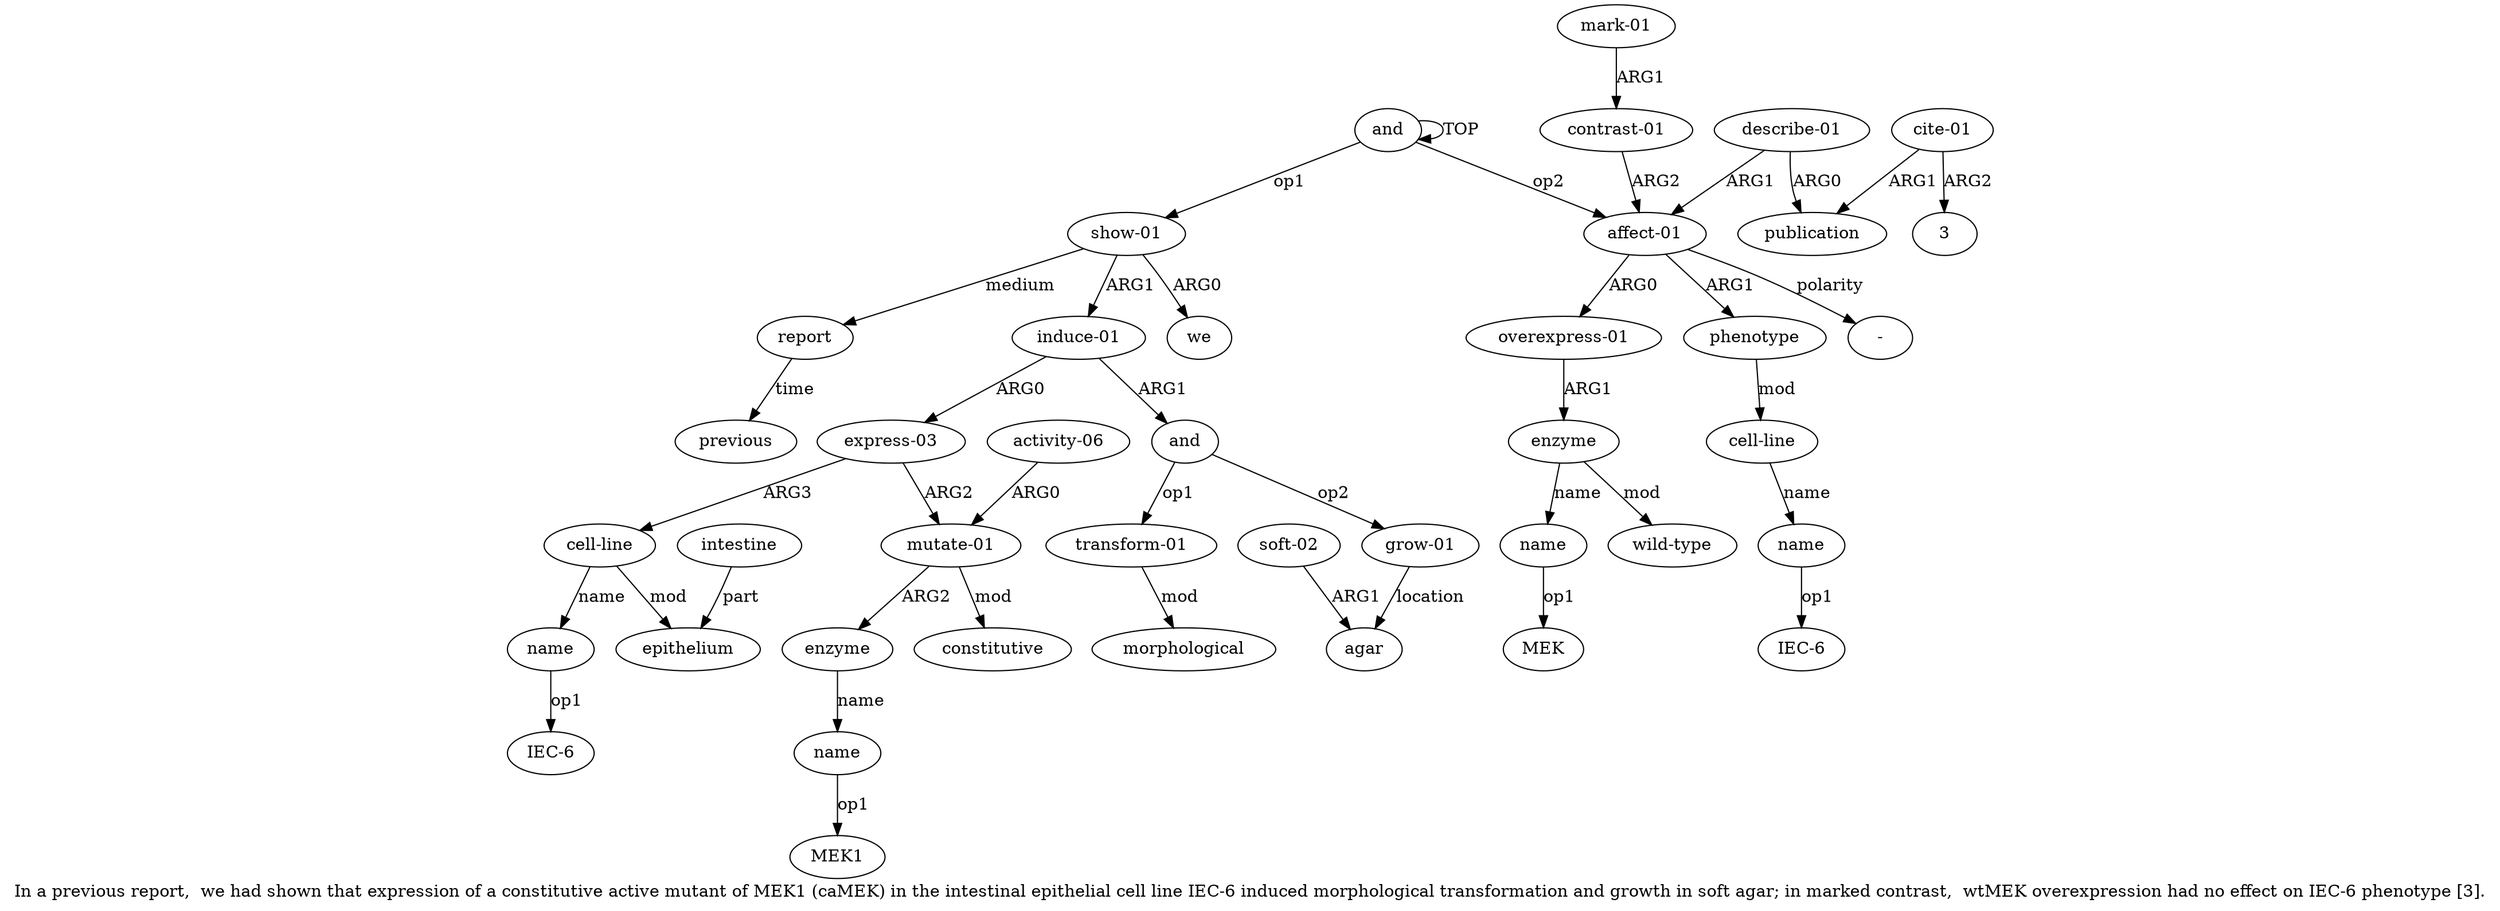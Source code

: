 digraph  {
	graph [label="In a previous report,  we had shown that expression of a constitutive active mutant of MEK1 (caMEK) in the intestinal epithelial \
cell line IEC-6 induced morphological transformation and growth in soft agar; in marked contrast,  wtMEK overexpression had no effect \
on IEC-6 phenotype [3]."];
	node [label="\N"];
	a20	 [color=black,
		gold_ind=20,
		gold_label=report,
		label=report,
		test_ind=20,
		test_label=report];
	a21	 [color=black,
		gold_ind=21,
		gold_label=previous,
		label=previous,
		test_ind=21,
		test_label=previous];
	a20 -> a21 [key=0,
	color=black,
	gold_label=time,
	label=time,
	test_label=time];
a22 [color=black,
	gold_ind=22,
	gold_label="affect-01",
	label="affect-01",
	test_ind=22,
	test_label="affect-01"];
a23 [color=black,
	gold_ind=23,
	gold_label="overexpress-01",
	label="overexpress-01",
	test_ind=23,
	test_label="overexpress-01"];
a22 -> a23 [key=0,
color=black,
gold_label=ARG0,
label=ARG0,
test_label=ARG0];
a27 [color=black,
gold_ind=27,
gold_label=phenotype,
label=phenotype,
test_ind=27,
test_label=phenotype];
a22 -> a27 [key=0,
color=black,
gold_label=ARG1,
label=ARG1,
test_label=ARG1];
"a22 -" [color=black,
gold_ind=-1,
gold_label="-",
label="-",
test_ind=-1,
test_label="-"];
a22 -> "a22 -" [key=0,
color=black,
gold_label=polarity,
label=polarity,
test_label=polarity];
a24 [color=black,
gold_ind=24,
gold_label=enzyme,
label=enzyme,
test_ind=24,
test_label=enzyme];
a23 -> a24 [key=0,
color=black,
gold_label=ARG1,
label=ARG1,
test_label=ARG1];
a25 [color=black,
gold_ind=25,
gold_label=name,
label=name,
test_ind=25,
test_label=name];
a24 -> a25 [key=0,
color=black,
gold_label=name,
label=name,
test_label=name];
a26 [color=black,
gold_ind=26,
gold_label="wild-type",
label="wild-type",
test_ind=26,
test_label="wild-type"];
a24 -> a26 [key=0,
color=black,
gold_label=mod,
label=mod,
test_label=mod];
"a25 MEK" [color=black,
gold_ind=-1,
gold_label=MEK,
label=MEK,
test_ind=-1,
test_label=MEK];
a25 -> "a25 MEK" [key=0,
color=black,
gold_label=op1,
label=op1,
test_label=op1];
a28 [color=black,
gold_ind=28,
gold_label="cell-line",
label="cell-line",
test_ind=28,
test_label="cell-line"];
a27 -> a28 [key=0,
color=black,
gold_label=mod,
label=mod,
test_label=mod];
a29 [color=black,
gold_ind=29,
gold_label=name,
label=name,
test_ind=29,
test_label=name];
a28 -> a29 [key=0,
color=black,
gold_label=name,
label=name,
test_label=name];
"a29 IEC-6" [color=black,
gold_ind=-1,
gold_label="IEC-6",
label="IEC-6",
test_ind=-1,
test_label="IEC-6"];
a29 -> "a29 IEC-6" [key=0,
color=black,
gold_label=op1,
label=op1,
test_label=op1];
a31 [color=black,
gold_ind=31,
gold_label=publication,
label=publication,
test_ind=31,
test_label=publication];
a30 [color=black,
gold_ind=30,
gold_label="describe-01",
label="describe-01",
test_ind=30,
test_label="describe-01"];
a30 -> a22 [key=0,
color=black,
gold_label=ARG1,
label=ARG1,
test_label=ARG1];
a30 -> a31 [key=0,
color=black,
gold_label=ARG0,
label=ARG0,
test_label=ARG0];
"a32 3" [color=black,
gold_ind=-1,
gold_label=3,
label=3,
test_ind=-1,
test_label=3];
a33 [color=black,
gold_ind=33,
gold_label="contrast-01",
label="contrast-01",
test_ind=33,
test_label="contrast-01"];
a33 -> a22 [key=0,
color=black,
gold_label=ARG2,
label=ARG2,
test_label=ARG2];
a34 [color=black,
gold_ind=34,
gold_label="mark-01",
label="mark-01",
test_ind=34,
test_label="mark-01"];
a34 -> a33 [key=0,
color=black,
gold_label=ARG1,
label=ARG1,
test_label=ARG1];
"a11 IEC-6" [color=black,
gold_ind=-1,
gold_label="IEC-6",
label="IEC-6",
test_ind=-1,
test_label="IEC-6"];
a32 [color=black,
gold_ind=32,
gold_label="cite-01",
label="cite-01",
test_ind=32,
test_label="cite-01"];
a32 -> a31 [key=0,
color=black,
gold_label=ARG1,
label=ARG1,
test_label=ARG1];
a32 -> "a32 3" [key=0,
color=black,
gold_label=ARG2,
label=ARG2,
test_label=ARG2];
a15 [color=black,
gold_ind=15,
gold_label="transform-01",
label="transform-01",
test_ind=15,
test_label="transform-01"];
a16 [color=black,
gold_ind=16,
gold_label=morphological,
label=morphological,
test_ind=16,
test_label=morphological];
a15 -> a16 [key=0,
color=black,
gold_label=mod,
label=mod,
test_label=mod];
a14 [color=black,
gold_ind=14,
gold_label=and,
label=and,
test_ind=14,
test_label=and];
a14 -> a15 [key=0,
color=black,
gold_label=op1,
label=op1,
test_label=op1];
a17 [color=black,
gold_ind=17,
gold_label="grow-01",
label="grow-01",
test_ind=17,
test_label="grow-01"];
a14 -> a17 [key=0,
color=black,
gold_label=op2,
label=op2,
test_label=op2];
a18 [color=black,
gold_ind=18,
gold_label=agar,
label=agar,
test_ind=18,
test_label=agar];
a17 -> a18 [key=0,
color=black,
gold_label=location,
label=location,
test_label=location];
a11 [color=black,
gold_ind=11,
gold_label=name,
label=name,
test_ind=11,
test_label=name];
a11 -> "a11 IEC-6" [key=0,
color=black,
gold_label=op1,
label=op1,
test_label=op1];
a10 [color=black,
gold_ind=10,
gold_label="cell-line",
label="cell-line",
test_ind=10,
test_label="cell-line"];
a10 -> a11 [key=0,
color=black,
gold_label=name,
label=name,
test_label=name];
a12 [color=black,
gold_ind=12,
gold_label=epithelium,
label=epithelium,
test_ind=12,
test_label=epithelium];
a10 -> a12 [key=0,
color=black,
gold_label=mod,
label=mod,
test_label=mod];
a13 [color=black,
gold_ind=13,
gold_label=intestine,
label=intestine,
test_ind=13,
test_label=intestine];
a13 -> a12 [key=0,
color=black,
gold_label=part,
label=part,
test_label=part];
a19 [color=black,
gold_ind=19,
gold_label="soft-02",
label="soft-02",
test_ind=19,
test_label="soft-02"];
a19 -> a18 [key=0,
color=black,
gold_label=ARG1,
label=ARG1,
test_label=ARG1];
a1 [color=black,
gold_ind=1,
gold_label="show-01",
label="show-01",
test_ind=1,
test_label="show-01"];
a1 -> a20 [key=0,
color=black,
gold_label=medium,
label=medium,
test_label=medium];
a3 [color=black,
gold_ind=3,
gold_label="induce-01",
label="induce-01",
test_ind=3,
test_label="induce-01"];
a1 -> a3 [key=0,
color=black,
gold_label=ARG1,
label=ARG1,
test_label=ARG1];
a2 [color=black,
gold_ind=2,
gold_label=we,
label=we,
test_ind=2,
test_label=we];
a1 -> a2 [key=0,
color=black,
gold_label=ARG0,
label=ARG0,
test_label=ARG0];
a0 [color=black,
gold_ind=0,
gold_label=and,
label=and,
test_ind=0,
test_label=and];
a0 -> a22 [key=0,
color=black,
gold_label=op2,
label=op2,
test_label=op2];
a0 -> a1 [key=0,
color=black,
gold_label=op1,
label=op1,
test_label=op1];
a0 -> a0 [key=0,
color=black,
gold_label=TOP,
label=TOP,
test_label=TOP];
a3 -> a14 [key=0,
color=black,
gold_label=ARG1,
label=ARG1,
test_label=ARG1];
a4 [color=black,
gold_ind=4,
gold_label="express-03",
label="express-03",
test_ind=4,
test_label="express-03"];
a3 -> a4 [key=0,
color=black,
gold_label=ARG0,
label=ARG0,
test_label=ARG0];
a5 [color=black,
gold_ind=5,
gold_label="mutate-01",
label="mutate-01",
test_ind=5,
test_label="mutate-01"];
a6 [color=black,
gold_ind=6,
gold_label=enzyme,
label=enzyme,
test_ind=6,
test_label=enzyme];
a5 -> a6 [key=0,
color=black,
gold_label=ARG2,
label=ARG2,
test_label=ARG2];
a8 [color=black,
gold_ind=8,
gold_label=constitutive,
label=constitutive,
test_ind=8,
test_label=constitutive];
a5 -> a8 [key=0,
color=black,
gold_label=mod,
label=mod,
test_label=mod];
a4 -> a10 [key=0,
color=black,
gold_label=ARG3,
label=ARG3,
test_label=ARG3];
a4 -> a5 [key=0,
color=black,
gold_label=ARG2,
label=ARG2,
test_label=ARG2];
a7 [color=black,
gold_ind=7,
gold_label=name,
label=name,
test_ind=7,
test_label=name];
"a7 MEK1" [color=black,
gold_ind=-1,
gold_label=MEK1,
label=MEK1,
test_ind=-1,
test_label=MEK1];
a7 -> "a7 MEK1" [key=0,
color=black,
gold_label=op1,
label=op1,
test_label=op1];
a6 -> a7 [key=0,
color=black,
gold_label=name,
label=name,
test_label=name];
a9 [color=black,
gold_ind=9,
gold_label="activity-06",
label="activity-06",
test_ind=9,
test_label="activity-06"];
a9 -> a5 [key=0,
color=black,
gold_label=ARG0,
label=ARG0,
test_label=ARG0];
}
